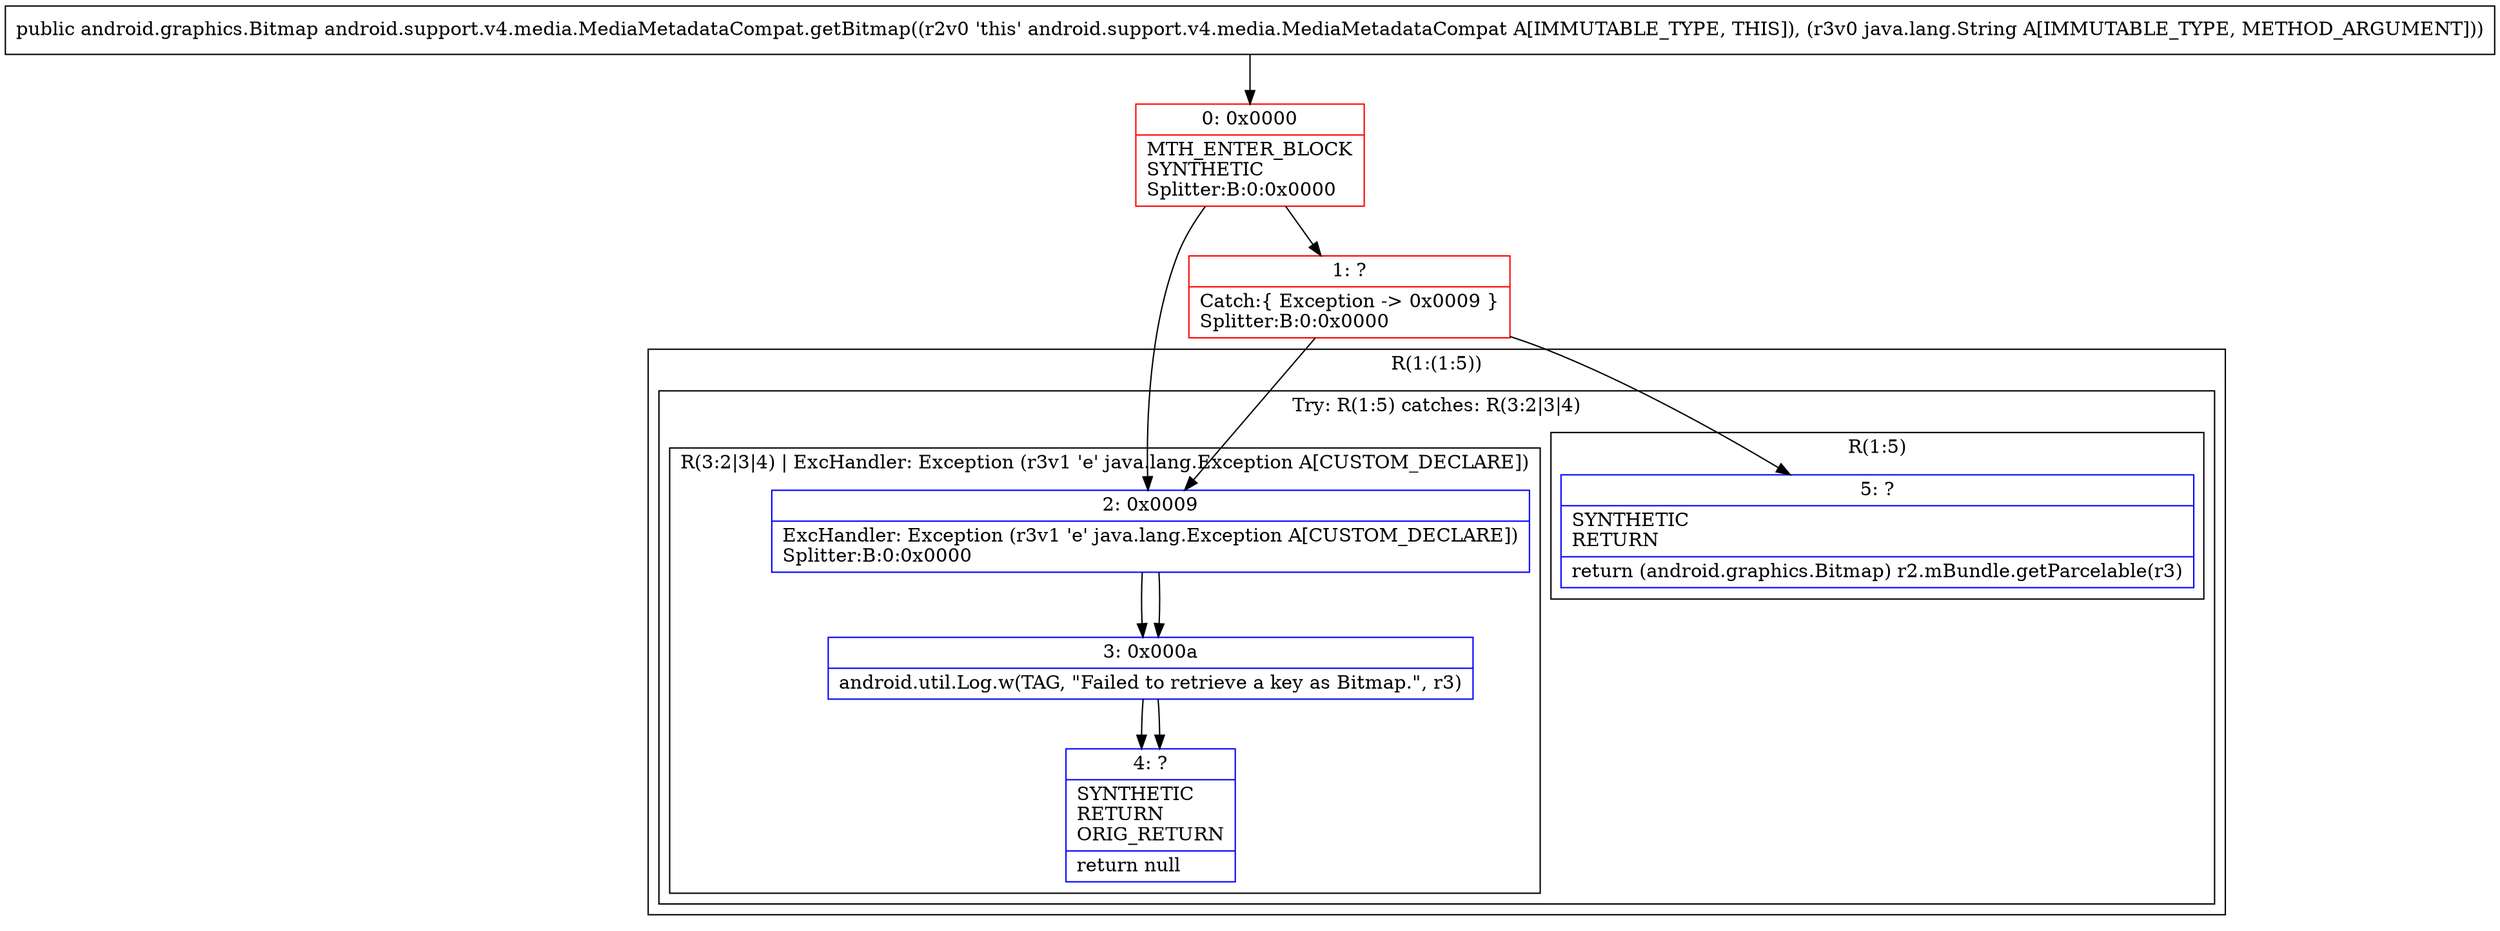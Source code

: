 digraph "CFG forandroid.support.v4.media.MediaMetadataCompat.getBitmap(Ljava\/lang\/String;)Landroid\/graphics\/Bitmap;" {
subgraph cluster_Region_139911862 {
label = "R(1:(1:5))";
node [shape=record,color=blue];
subgraph cluster_TryCatchRegion_1792173389 {
label = "Try: R(1:5) catches: R(3:2|3|4)";
node [shape=record,color=blue];
subgraph cluster_Region_1206294666 {
label = "R(1:5)";
node [shape=record,color=blue];
Node_5 [shape=record,label="{5\:\ ?|SYNTHETIC\lRETURN\l|return (android.graphics.Bitmap) r2.mBundle.getParcelable(r3)\l}"];
}
subgraph cluster_Region_1876582413 {
label = "R(3:2|3|4) | ExcHandler: Exception (r3v1 'e' java.lang.Exception A[CUSTOM_DECLARE])\l";
node [shape=record,color=blue];
Node_2 [shape=record,label="{2\:\ 0x0009|ExcHandler: Exception (r3v1 'e' java.lang.Exception A[CUSTOM_DECLARE])\lSplitter:B:0:0x0000\l}"];
Node_3 [shape=record,label="{3\:\ 0x000a|android.util.Log.w(TAG, \"Failed to retrieve a key as Bitmap.\", r3)\l}"];
Node_4 [shape=record,label="{4\:\ ?|SYNTHETIC\lRETURN\lORIG_RETURN\l|return null\l}"];
}
}
}
subgraph cluster_Region_1876582413 {
label = "R(3:2|3|4) | ExcHandler: Exception (r3v1 'e' java.lang.Exception A[CUSTOM_DECLARE])\l";
node [shape=record,color=blue];
Node_2 [shape=record,label="{2\:\ 0x0009|ExcHandler: Exception (r3v1 'e' java.lang.Exception A[CUSTOM_DECLARE])\lSplitter:B:0:0x0000\l}"];
Node_3 [shape=record,label="{3\:\ 0x000a|android.util.Log.w(TAG, \"Failed to retrieve a key as Bitmap.\", r3)\l}"];
Node_4 [shape=record,label="{4\:\ ?|SYNTHETIC\lRETURN\lORIG_RETURN\l|return null\l}"];
}
Node_0 [shape=record,color=red,label="{0\:\ 0x0000|MTH_ENTER_BLOCK\lSYNTHETIC\lSplitter:B:0:0x0000\l}"];
Node_1 [shape=record,color=red,label="{1\:\ ?|Catch:\{ Exception \-\> 0x0009 \}\lSplitter:B:0:0x0000\l}"];
MethodNode[shape=record,label="{public android.graphics.Bitmap android.support.v4.media.MediaMetadataCompat.getBitmap((r2v0 'this' android.support.v4.media.MediaMetadataCompat A[IMMUTABLE_TYPE, THIS]), (r3v0 java.lang.String A[IMMUTABLE_TYPE, METHOD_ARGUMENT])) }"];
MethodNode -> Node_0;
Node_2 -> Node_3;
Node_3 -> Node_4;
Node_2 -> Node_3;
Node_3 -> Node_4;
Node_0 -> Node_1;
Node_0 -> Node_2;
Node_1 -> Node_2;
Node_1 -> Node_5;
}

